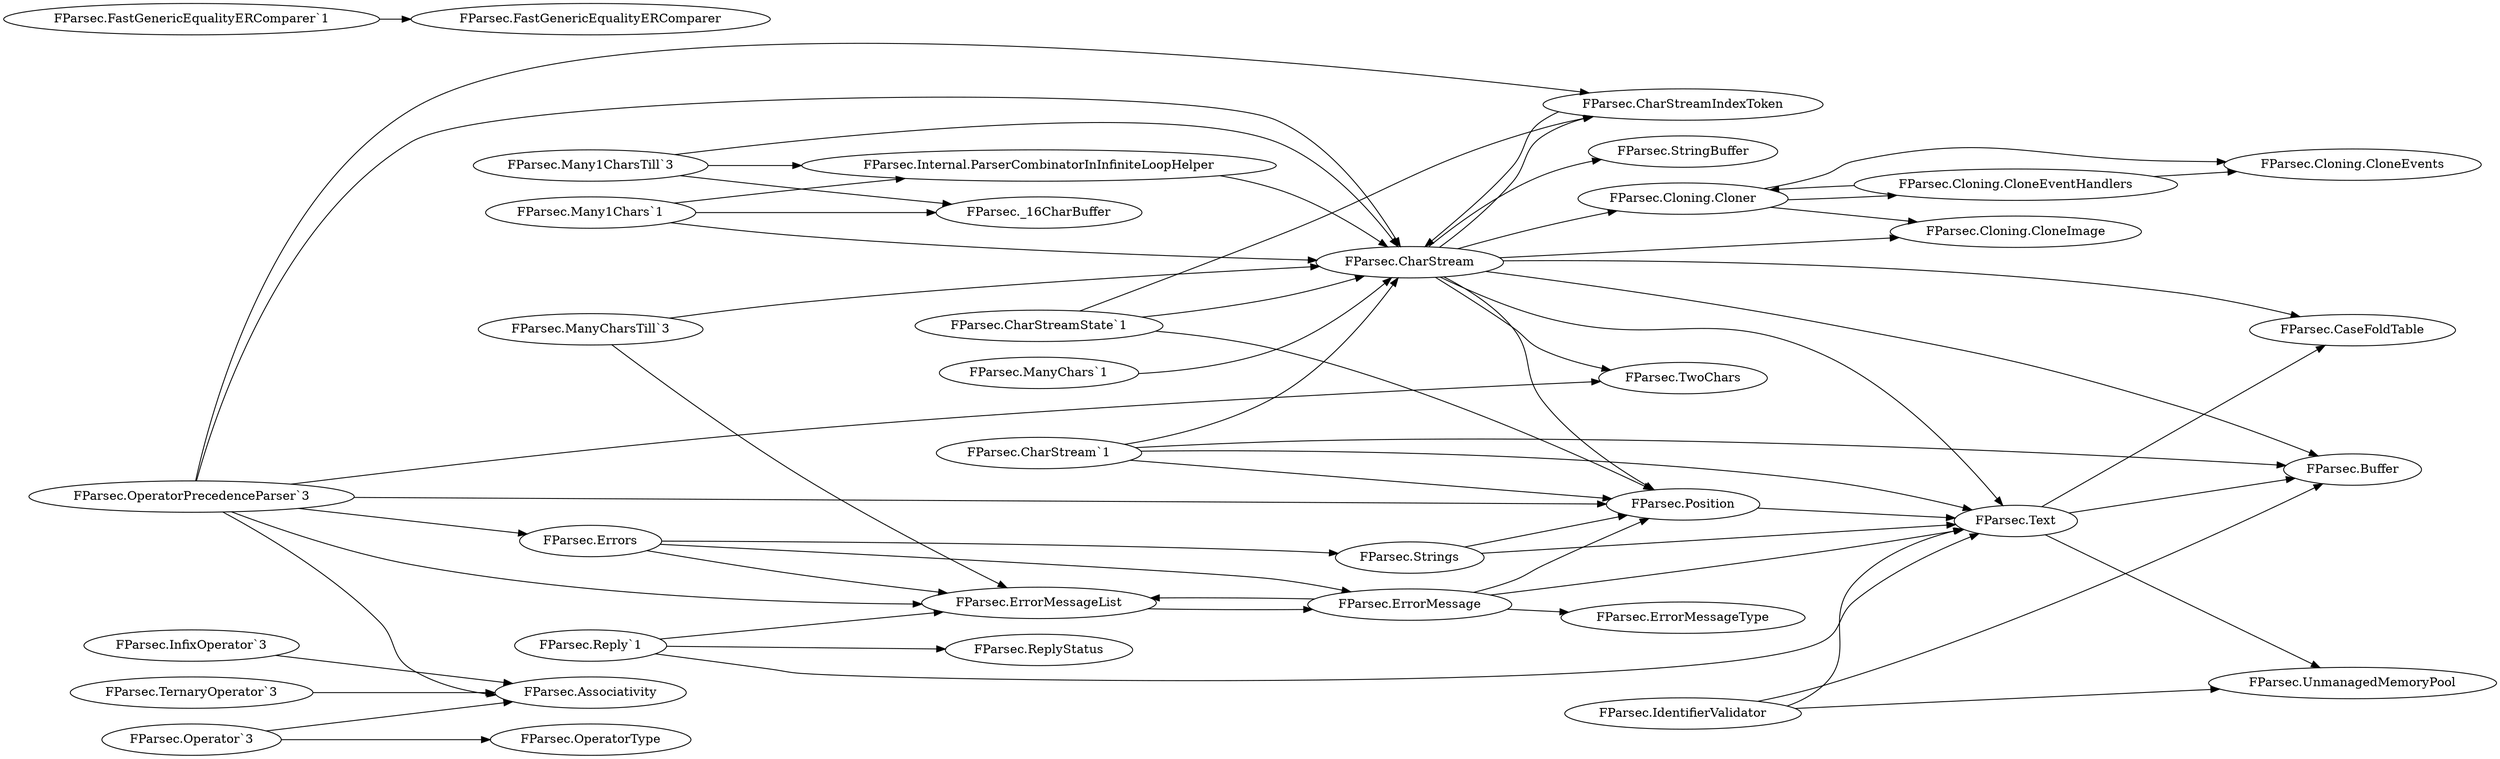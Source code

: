 digraph G {
    page="40,60"; 
    ratio=auto;
    rankdir=LR;
    fontsize=10;
   "FParsec.CharStream" -> { rank=none; "FParsec.Buffer"; "FParsec.CaseFoldTable"; "FParsec.CharStreamIndexToken"; "FParsec.Cloning.CloneImage"; "FParsec.Cloning.Cloner"; "FParsec.Position"; "FParsec.StringBuffer"; "FParsec.Text"; "FParsec.TwoChars" }
   "FParsec.CharStreamIndexToken" -> { rank=none; "FParsec.CharStream" }
   "FParsec.CharStreamState`1" -> { rank=none; "FParsec.CharStream"; "FParsec.CharStreamIndexToken"; "FParsec.Position" }
   "FParsec.CharStream`1" -> { rank=none; "FParsec.Buffer"; "FParsec.CharStream"; "FParsec.Position"; "FParsec.Text" }
   "FParsec.Cloning.CloneEventHandlers" -> { rank=none; "FParsec.Cloning.CloneEvents"; "FParsec.Cloning.Cloner" }
   "FParsec.Cloning.Cloner" -> { rank=none; "FParsec.Cloning.CloneEventHandlers"; "FParsec.Cloning.CloneEvents"; "FParsec.Cloning.CloneImage" }
   "FParsec.ErrorMessage" -> { rank=none; "FParsec.ErrorMessageList"; "FParsec.ErrorMessageType"; "FParsec.Position"; "FParsec.Text" }
   "FParsec.ErrorMessageList" -> { rank=none; "FParsec.ErrorMessage" }
   "FParsec.Errors" -> { rank=none; "FParsec.ErrorMessage"; "FParsec.ErrorMessageList"; "FParsec.Strings" }
   "FParsec.FastGenericEqualityERComparer`1" -> { rank=none; "FParsec.FastGenericEqualityERComparer" }
   "FParsec.IdentifierValidator" -> { rank=none; "FParsec.Buffer"; "FParsec.Text"; "FParsec.UnmanagedMemoryPool" }
   "FParsec.InfixOperator`3" -> { rank=none; "FParsec.Associativity" }
   "FParsec.Internal.ParserCombinatorInInfiniteLoopHelper" -> { rank=none; "FParsec.CharStream" }
   "FParsec.Many1CharsTill`3" -> { rank=none; "FParsec.CharStream"; "FParsec.Internal.ParserCombinatorInInfiniteLoopHelper"; "FParsec._16CharBuffer" }
   "FParsec.Many1Chars`1" -> { rank=none; "FParsec.CharStream"; "FParsec.Internal.ParserCombinatorInInfiniteLoopHelper"; "FParsec._16CharBuffer" }
   "FParsec.ManyCharsTill`3" -> { rank=none; "FParsec.CharStream"; "FParsec.ErrorMessageList" }
   "FParsec.ManyChars`1" -> { rank=none; "FParsec.CharStream" }
   "FParsec.OperatorPrecedenceParser`3" -> { rank=none; "FParsec.Associativity"; "FParsec.CharStream"; "FParsec.CharStreamIndexToken"; "FParsec.ErrorMessageList"; "FParsec.Errors"; "FParsec.Position"; "FParsec.TwoChars" }
   "FParsec.Operator`3" -> { rank=none; "FParsec.Associativity"; "FParsec.OperatorType" }
   "FParsec.Position" -> { rank=none; "FParsec.Text" }
   "FParsec.Reply`1" -> { rank=none; "FParsec.ErrorMessageList"; "FParsec.ReplyStatus"; "FParsec.Text" }
   "FParsec.Strings" -> { rank=none; "FParsec.Position"; "FParsec.Text" }
   "FParsec.TernaryOperator`3" -> { rank=none; "FParsec.Associativity" }
   "FParsec.Text" -> { rank=none; "FParsec.Buffer"; "FParsec.CaseFoldTable"; "FParsec.UnmanagedMemoryPool" }
   }
